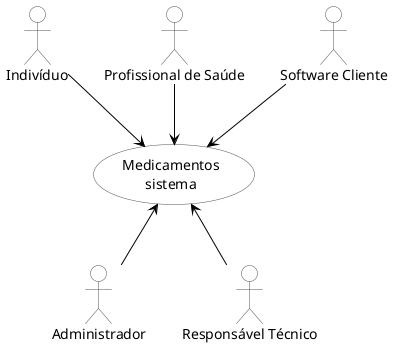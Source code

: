 @startuml contexto

hide circle
hide methods
hide empty members

skinparam usecase {
    BackgroundColor White
    ArrowColor Black
    BorderColor #505050
}

skinparam actor {
    BackgroundColor White
    ArrowColor Black
    BorderColor #505050
}

actor Indivíduo
actor :Profissional de Saúde: as PS
actor :Software Cliente: as CLIENTE 
actor Administrador
actor :Responsável Técnico: as TECNICO

(Medicamentos\nsistema) as SISTEMA

Indivíduo --> SISTEMA
PS --> SISTEMA
CLIENTE --> SISTEMA

Administrador -up-> SISTEMA
TECNICO -up-> SISTEMA

@enduml